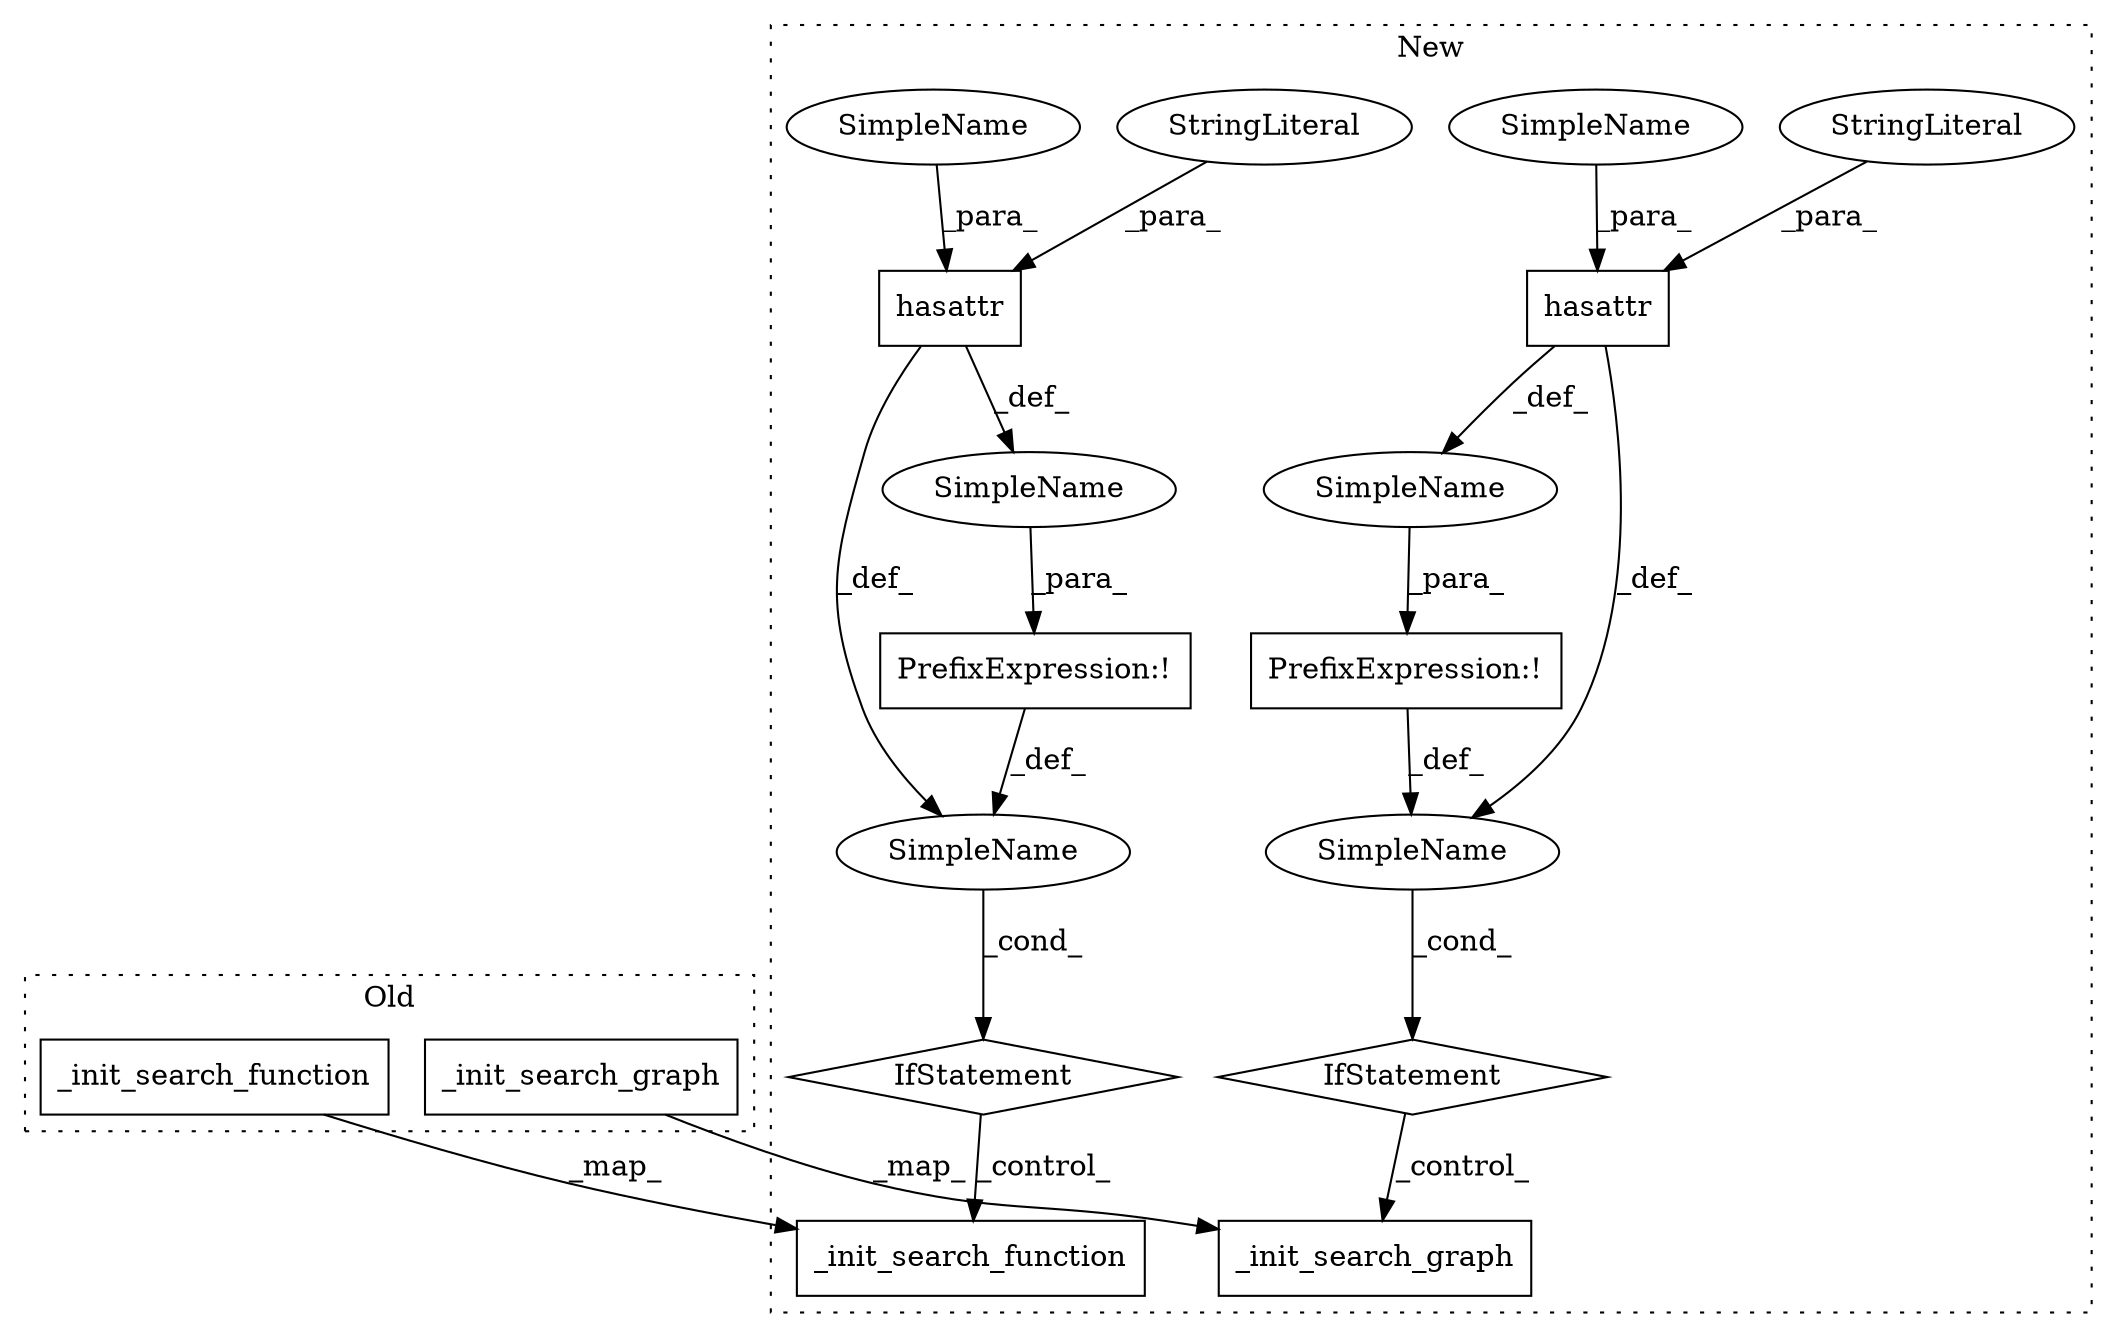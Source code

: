 digraph G {
subgraph cluster0 {
1 [label="_init_search_function" a="32" s="42019" l="23" shape="box"];
4 [label="_init_search_graph" a="32" s="41988" l="20" shape="box"];
label = "Old";
style="dotted";
}
subgraph cluster1 {
2 [label="_init_search_function" a="32" s="42360" l="23" shape="box"];
3 [label="_init_search_graph" a="32" s="42276" l="20" shape="box"];
5 [label="PrefixExpression:!" a="38" s="42231" l="1" shape="box"];
6 [label="hasattr" a="32" s="42232,42260" l="8,1" shape="box"];
7 [label="PrefixExpression:!" a="38" s="42312" l="1" shape="box"];
8 [label="hasattr" a="32" s="42313,42344" l="8,1" shape="box"];
9 [label="IfStatement" a="25" s="42227,42261" l="4,2" shape="diamond"];
10 [label="SimpleName" a="42" s="" l="" shape="ellipse"];
11 [label="IfStatement" a="25" s="42308,42345" l="4,2" shape="diamond"];
12 [label="SimpleName" a="42" s="" l="" shape="ellipse"];
13 [label="SimpleName" a="42" s="" l="" shape="ellipse"];
14 [label="SimpleName" a="42" s="" l="" shape="ellipse"];
15 [label="StringLiteral" a="45" s="42245" l="15" shape="ellipse"];
16 [label="StringLiteral" a="45" s="42326" l="18" shape="ellipse"];
17 [label="SimpleName" a="42" s="42321" l="4" shape="ellipse"];
18 [label="SimpleName" a="42" s="42240" l="4" shape="ellipse"];
label = "New";
style="dotted";
}
1 -> 2 [label="_map_"];
4 -> 3 [label="_map_"];
5 -> 14 [label="_def_"];
6 -> 14 [label="_def_"];
6 -> 13 [label="_def_"];
7 -> 10 [label="_def_"];
8 -> 12 [label="_def_"];
8 -> 10 [label="_def_"];
9 -> 3 [label="_control_"];
10 -> 11 [label="_cond_"];
11 -> 2 [label="_control_"];
12 -> 7 [label="_para_"];
13 -> 5 [label="_para_"];
14 -> 9 [label="_cond_"];
15 -> 6 [label="_para_"];
16 -> 8 [label="_para_"];
17 -> 8 [label="_para_"];
18 -> 6 [label="_para_"];
}